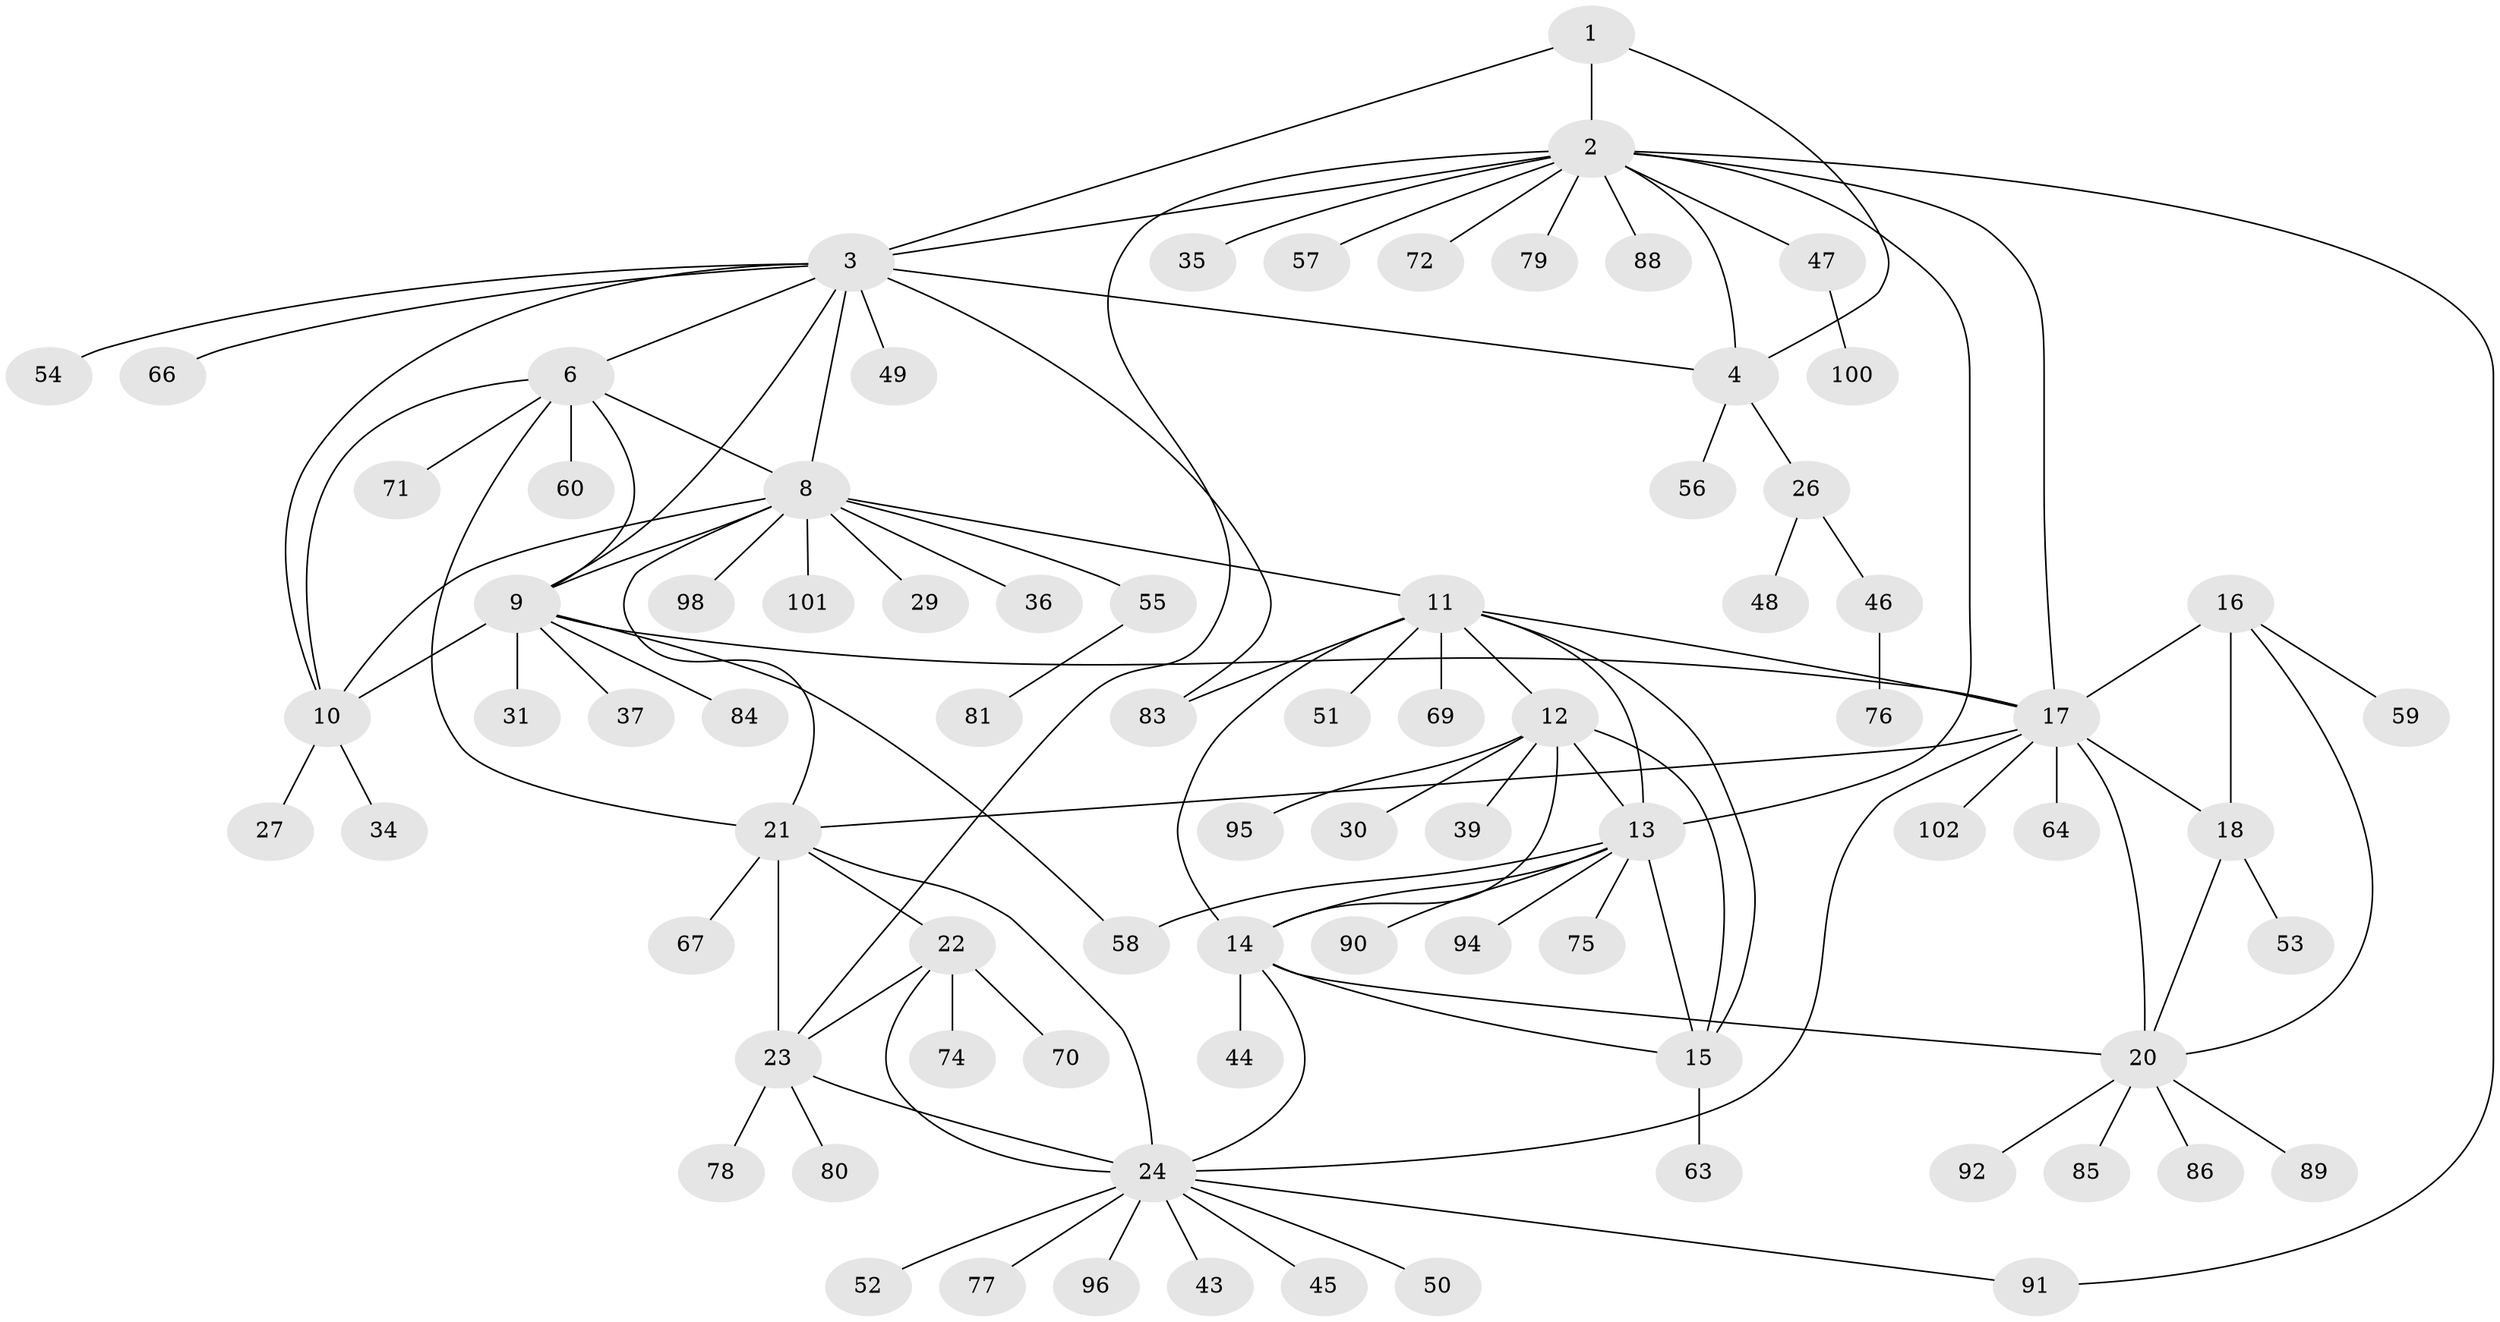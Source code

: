 // Generated by graph-tools (version 1.1) at 2025/24/03/03/25 07:24:15]
// undirected, 81 vertices, 113 edges
graph export_dot {
graph [start="1"]
  node [color=gray90,style=filled];
  1;
  2 [super="+5"];
  3 [super="+7"];
  4 [super="+32"];
  6 [super="+97"];
  8 [super="+33"];
  9 [super="+73"];
  10;
  11 [super="+62"];
  12 [super="+40"];
  13 [super="+65"];
  14 [super="+42"];
  15;
  16;
  17 [super="+19"];
  18;
  20 [super="+41"];
  21 [super="+82"];
  22 [super="+28"];
  23 [super="+25"];
  24 [super="+38"];
  26;
  27;
  29;
  30 [super="+103"];
  31;
  34;
  35;
  36;
  37;
  39;
  43;
  44;
  45;
  46 [super="+87"];
  47 [super="+68"];
  48 [super="+61"];
  49;
  50;
  51;
  52;
  53;
  54;
  55;
  56;
  57;
  58;
  59;
  60;
  63;
  64;
  66;
  67;
  69;
  70;
  71;
  72;
  74;
  75;
  76;
  77;
  78;
  79;
  80;
  81;
  83;
  84;
  85 [super="+93"];
  86;
  88;
  89 [super="+99"];
  90;
  91;
  92;
  94;
  95;
  96;
  98;
  100;
  101;
  102;
  1 -- 2 [weight=2];
  1 -- 3;
  1 -- 4;
  2 -- 3 [weight=2];
  2 -- 4 [weight=2];
  2 -- 47;
  2 -- 91;
  2 -- 35;
  2 -- 72;
  2 -- 13;
  2 -- 79;
  2 -- 88;
  2 -- 57;
  2 -- 17;
  2 -- 23;
  3 -- 4;
  3 -- 49;
  3 -- 54;
  3 -- 66;
  3 -- 83;
  3 -- 6;
  3 -- 8;
  3 -- 9;
  3 -- 10;
  4 -- 26;
  4 -- 56;
  6 -- 8;
  6 -- 9;
  6 -- 10;
  6 -- 60;
  6 -- 71;
  6 -- 21;
  8 -- 9;
  8 -- 10;
  8 -- 11;
  8 -- 21;
  8 -- 29;
  8 -- 36;
  8 -- 55;
  8 -- 98;
  8 -- 101;
  9 -- 10;
  9 -- 17 [weight=2];
  9 -- 31;
  9 -- 37;
  9 -- 58;
  9 -- 84;
  10 -- 27;
  10 -- 34;
  11 -- 12;
  11 -- 13;
  11 -- 14;
  11 -- 15;
  11 -- 17;
  11 -- 51;
  11 -- 69;
  11 -- 83;
  12 -- 13;
  12 -- 14;
  12 -- 15;
  12 -- 30;
  12 -- 39;
  12 -- 95;
  13 -- 14;
  13 -- 15;
  13 -- 58;
  13 -- 75;
  13 -- 90;
  13 -- 94;
  14 -- 15;
  14 -- 24;
  14 -- 44;
  14 -- 20;
  15 -- 63;
  16 -- 17 [weight=2];
  16 -- 18;
  16 -- 20;
  16 -- 59;
  17 -- 18 [weight=2];
  17 -- 20 [weight=2];
  17 -- 64;
  17 -- 102;
  17 -- 24;
  17 -- 21;
  18 -- 20;
  18 -- 53;
  20 -- 85;
  20 -- 86;
  20 -- 89;
  20 -- 92;
  21 -- 22;
  21 -- 23 [weight=2];
  21 -- 24;
  21 -- 67;
  22 -- 23 [weight=2];
  22 -- 24;
  22 -- 74;
  22 -- 70;
  23 -- 24 [weight=2];
  23 -- 78;
  23 -- 80;
  24 -- 43;
  24 -- 45;
  24 -- 50;
  24 -- 52;
  24 -- 77;
  24 -- 91;
  24 -- 96;
  26 -- 46;
  26 -- 48;
  46 -- 76;
  47 -- 100;
  55 -- 81;
}
